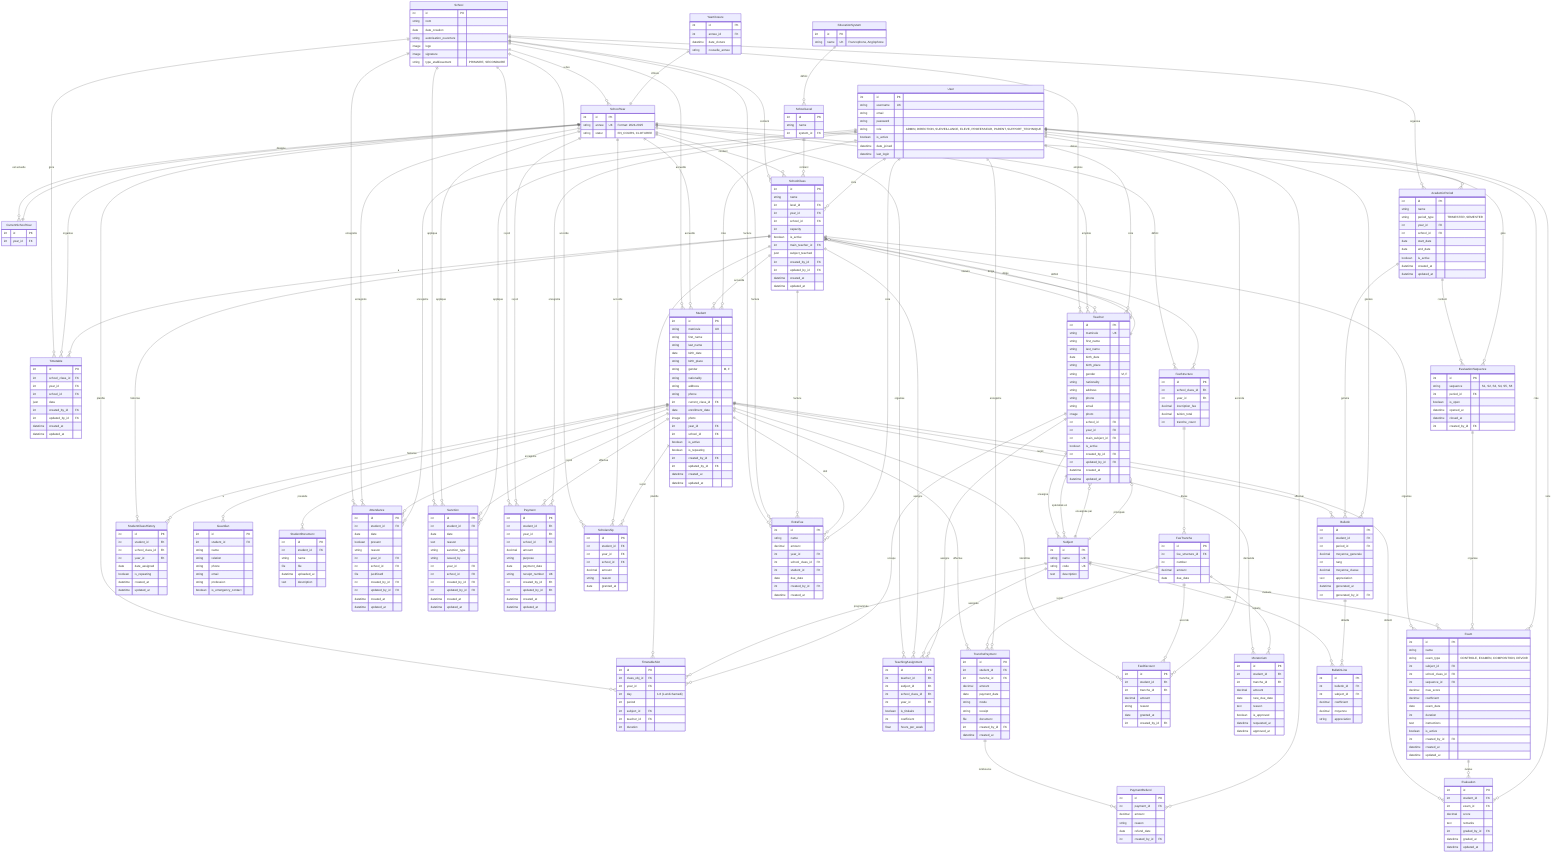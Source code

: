 erDiagram
    %% ==================== AUTHENTIFICATION ====================
    User {
        int id PK
        string username UK
        string email
        string password
        string role "ADMIN, DIRECTION, SURVEILLANCE, ELEVE, PROFESSEUR, PARENT, SUPPORT_TECHNIQUE"
        boolean is_active
        datetime date_joined
        datetime last_login
    }

    %% ==================== ÉTABLISSEMENT SCOLAIRE ====================
    School {
        int id PK
        string nom
        date date_creation
        string autorisation_ouverture
        image logo
        image signature
        string type_etablissement "PRIMAIRE, SECONDAIRE"
    }

    SchoolYear {
        int id PK
        string annee UK "Format: 2024-2025"
        string statut "EN_COURS, CLOTUREE"
    }

    YearClosure {
        int id PK
        int annee_id FK
        datetime date_cloture
        string nouvelle_annee
    }

    CurrentSchoolYear {
        int id PK
        int year_id FK
    }

    %% ==================== SYSTÈME ÉDUCATIF ====================
    EducationSystem {
        int id PK
        string name UK "Francophone, Anglophone"
    }

    SchoolLevel {
        int id PK
        string name
        int system_id FK
    }

    %% ==================== CLASSES ====================
    SchoolClass {
        int id PK
        string name
        int level_id FK
        int year_id FK
        int school_id FK
        int capacity
        boolean is_active
        int main_teacher_id FK
        json subject_teached
        int created_by_id FK
        int updated_by_id FK
        datetime created_at
        datetime updated_at
    }

    Timetable {
        int id PK
        int school_class_id FK
        int year_id FK
        int school_id FK
        json data
        int created_by_id FK
        int updated_by_id FK
        datetime created_at
        datetime updated_at
    }

    TimetableSlot {
        int id PK
        int class_obj_id FK
        int year_id FK
        int day "1-6 (Lundi-Samedi)"
        int period
        int subject_id FK
        int teacher_id FK
        int duration
    }

    %% ==================== MATIÈRES ====================
    Subject {
        int id PK
        string name UK
        string code UK
        text description
    }

    %% ==================== ENSEIGNANTS ====================
    Teacher {
        int id PK
        string matricule UK
        string first_name
        string last_name
        date birth_date
        string birth_place
        string gender "M, F"
        string nationality
        string address
        string phone
        string email
        image photo
        int school_id FK
        int year_id FK
        int main_subject_id FK
        boolean is_active
        int created_by_id FK
        int updated_by_id FK
        datetime created_at
        datetime updated_at
    }

    TeachingAssignment {
        int id PK
        int teacher_id FK
        int subject_id FK
        int school_class_id FK
        int year_id FK
        boolean is_titulaire
        int coefficient
        float hours_per_week
    }

    %% ==================== ÉLÈVES ====================
    Student {
        int id PK
        string matricule UK
        string first_name
        string last_name
        date birth_date
        string birth_place
        string gender "M, F"
        string nationality
        string address
        string phone
        int current_class_id FK
        date enrollment_date
        image photo
        int year_id FK
        int school_id FK
        boolean is_active
        boolean is_repeating
        int created_by_id FK
        int updated_by_id FK
        datetime created_at
        datetime updated_at
    }

    StudentClassHistory {
        int id PK
        int student_id FK
        int school_class_id FK
        int year_id FK
        date date_assigned
        boolean is_repeating
        datetime created_at
        datetime updated_at
    }

    Guardian {
        int id PK
        int student_id FK
        string name
        string relation
        string phone
        string email
        string profession
        boolean is_emergency_contact
    }

    StudentDocument {
        int id PK
        int student_id FK
        string name
        file file
        datetime uploaded_at
        text description
    }

    %% ==================== PRÉSENCES ET DISCIPLINE ====================
    Attendance {
        int id PK
        int student_id FK
        date date
        boolean present
        string reason
        int year_id FK
        int school_id FK
        file justificatif
        int created_by_id FK
        int updated_by_id FK
        datetime created_at
        datetime updated_at
    }

    Sanction {
        int id PK
        int student_id FK
        date date
        text reason
        string sanction_type
        string issued_by
        int year_id FK
        int school_id FK
        int created_by_id FK
        int updated_by_id FK
        datetime created_at
        datetime updated_at
    }

    %% ==================== PAIEMENTS ====================
    Payment {
        int id PK
        int student_id FK
        int year_id FK
        int school_id FK
        decimal amount
        string purpose
        date payment_date
        string receipt_number UK
        int created_by_id FK
        int updated_by_id FK
        datetime created_at
        datetime updated_at
    }

    Scholarship {
        int id PK
        int student_id FK
        int year_id FK
        int school_id FK
        decimal amount
        string reason
        date granted_at
    }

    %% ==================== FINANCES ====================
    FeeStructure {
        int id PK
        int school_class_id FK
        int year_id FK
        decimal inscription_fee
        decimal tuition_total
        int tranche_count
    }

    FeeTranche {
        int id PK
        int fee_structure_id FK
        int number
        decimal amount
        date due_date
    }

    TranchePayment {
        int id PK
        int student_id FK
        int tranche_id FK
        decimal amount
        date payment_date
        string mode
        string receipt
        file document
        int created_by_id FK
        datetime created_at
    }

    FeeDiscount {
        int id PK
        int student_id FK
        int tranche_id FK
        decimal amount
        string reason
        date granted_at
        int created_by_id FK
    }

    Moratorium {
        int id PK
        int student_id FK
        int tranche_id FK
        decimal amount
        date new_due_date
        text reason
        boolean is_approved
        datetime requested_at
        datetime approved_at
    }

    PaymentRefund {
        int id PK
        int payment_id FK
        decimal amount
        string reason
        date refund_date
        int created_by_id FK
    }

    ExtraFee {
        int id PK
        string name
        decimal amount
        int year_id FK
        int school_class_id FK
        int student_id FK
        date due_date
        int created_by_id FK
        datetime created_at
    }

    %% ==================== NOTES ET ÉVALUATIONS ====================
    AcademicPeriod {
        int id PK
        string name
        string period_type "TRIMESTER, SEMESTER"
        int year_id FK
        int school_id FK
        date start_date
        date end_date
        boolean is_active
        datetime created_at
        datetime updated_at
    }

    EvaluationSequence {
        int id PK
        string sequence "S1, S2, S3, S4, S5, S6"
        int period_id FK
        boolean is_open
        datetime opened_at
        datetime closed_at
        int created_by_id FK
    }

    Exam {
        int id PK
        string name
        string exam_type "CONTROLE, EXAMEN, COMPOSITION, DEVOIR"
        int subject_id FK
        int school_class_id FK
        int sequence_id FK
        decimal max_score
        decimal coefficient
        date exam_date
        int duration
        text instructions
        boolean is_active
        int created_by_id FK
        datetime created_at
        datetime updated_at
    }

    Evaluation {
        int id PK
        int student_id FK
        int exam_id FK
        decimal score
        text remarks
        int graded_by_id FK
        datetime graded_at
        datetime updated_at
    }

    Bulletin {
        int id PK
        int student_id FK
        int period_id FK
        decimal moyenne_generale
        int rang
        decimal moyenne_classe
        text appreciation
        datetime generated_at
        int generated_by_id FK
    }

    BulletinLine {
        int id PK
        int bulletin_id FK
        int subject_id FK
        decimal coefficient
        decimal moyenne
        string appreciation
    }

    %% ==================== RELATIONS ====================
    
    %% School et SchoolYear
    School ||--o{ SchoolYear : "a des"
    School ||--o{ SchoolClass : "contient"
    School ||--o{ Teacher : "emploie"
    School ||--o{ Student : "accueille"
    School ||--o{ Timetable : "gère"
    School ||--o{ AcademicPeriod : "organise"
    School ||--o{ Attendance : "enregistre"
    School ||--o{ Sanction : "applique"
    School ||--o{ Payment : "reçoit"
    School ||--o{ Scholarship : "accorde"
    School ||--o{ ExtraFee : "facture"

    SchoolYear ||--o{ SchoolClass : "contient"
    SchoolYear ||--o{ Teacher : "emploie"
    SchoolYear ||--o{ Student : "accueille"
    SchoolYear ||--o{ Timetable : "organise"
    SchoolYear ||--o{ AcademicPeriod : "divise"
    SchoolYear ||--o{ Attendance : "enregistre"
    SchoolYear ||--o{ Sanction : "applique"
    SchoolYear ||--o{ Payment : "reçoit"
    SchoolYear ||--o{ Scholarship : "accorde"
    SchoolYear ||--o{ ExtraFee : "facture"
    SchoolYear ||--o{ FeeStructure : "définit"
    SchoolYear ||--o{ TeachingAssignment : "organise"
    SchoolYear ||--o{ TimetableSlot : "planifie"
    SchoolYear ||--o{ CurrentSchoolYear : "est actuelle"

    YearClosure ||--|| SchoolYear : "clôture"
    CurrentSchoolYear ||--|| SchoolYear : "désigne"

    %% Système éducatif
    EducationSystem ||--o{ SchoolLevel : "définit"
    SchoolLevel ||--o{ SchoolClass : "contient"

    %% Classes
    SchoolClass ||--o{ Student : "accueille"
    SchoolClass ||--o{ Timetable : "a"
    SchoolClass ||--o{ TimetableSlot : "planifie"
    SchoolClass ||--o{ TeachingAssignment : "assigne"
    SchoolClass ||--o{ Exam : "organise"
    SchoolClass ||--o{ FeeStructure : "définit"
    SchoolClass ||--o{ ExtraFee : "facture"
    SchoolClass ||--o{ StudentClassHistory : "historise"

    SchoolClass ||--o{ Teacher : "titulaire"
    Teacher ||--o{ SchoolClass : "dirige"

    %% Matières
    Subject ||--o{ Teacher : "enseignée par"
    Subject ||--o{ TeachingAssignment : "assignée"
    Subject ||--o{ Exam : "évaluée"
    Subject ||--o{ TimetableSlot : "programmée"
    Subject ||--o{ BulletinLine : "notée"
    Subject ||--o{ Teacher : "principale"

    %% Enseignants
    Teacher ||--o{ TeachingAssignment : "assigne"
    Teacher ||--o{ TimetableSlot : "occupe"
    Teacher ||--o{ SchoolClass : "dirige"
    Teacher ||--o{ Subject : "enseigne"
    Teacher ||--o{ Subject : "spécialisé en"

    %% Élèves
    Student ||--o{ Guardian : "a"
    Student ||--o{ StudentDocument : "possède"
    Student ||--o{ StudentClassHistory : "historise"
    Student ||--o{ Attendance : "enregistre"
    Student ||--o{ Sanction : "reçoit"
    Student ||--o{ Payment : "effectue"
    Student ||--o{ Scholarship : "reçoit"
    Student ||--o{ TranchePayment : "effectue"
    Student ||--o{ FeeDiscount : "bénéficie"
    Student ||--o{ Moratorium : "demande"
    Student ||--o{ ExtraFee : "doit"
    Student ||--o{ Evaluation : "obtient"
    Student ||--o{ Bulletin : "reçoit"

    %% Paiements et finances
    FeeStructure ||--o{ FeeTranche : "divise"
    FeeTranche ||--o{ TranchePayment : "reçoit"
    FeeTranche ||--o{ FeeDiscount : "accorde"
    FeeTranche ||--o{ Moratorium : "reporte"
    TranchePayment ||--o{ PaymentRefund : "rembourse"

    %% Évaluations et notes
    AcademicPeriod ||--o{ EvaluationSequence : "contient"
    EvaluationSequence ||--o{ Exam : "organise"
    Exam ||--o{ Evaluation : "évalue"
    AcademicPeriod ||--o{ Bulletin : "génère"
    Bulletin ||--o{ BulletinLine : "détaille"

    %% Utilisateurs
    User ||--o{ SchoolClass : "crée"
    User ||--o{ Teacher : "crée"
    User ||--o{ Student : "crée"
    User ||--o{ TranchePayment : "enregistre"
    User ||--o{ FeeDiscount : "accorde"
    User ||--o{ PaymentRefund : "effectue"
    User ||--o{ ExtraFee : "crée"
    User ||--o{ Evaluation : "note"
    User ||--o{ Bulletin : "génère"
    User ||--o{ EvaluationSequence : "gère"
    User ||--o{ Exam : "crée"
    User ||--o{ Attendance : "enregistre"
    User ||--o{ Sanction : "applique"
    User ||--o{ Payment : "enregistre"